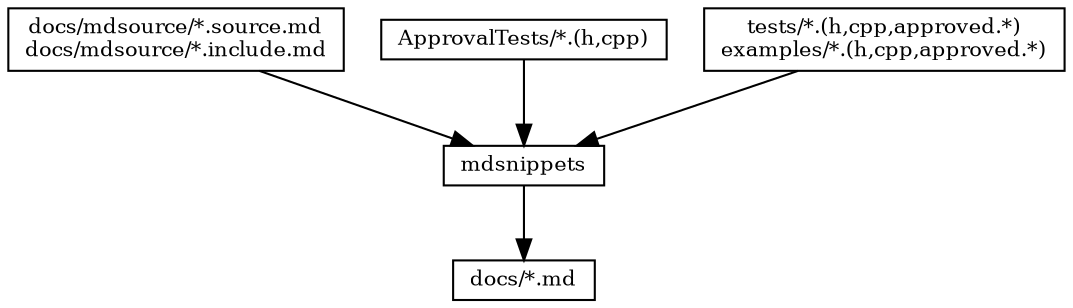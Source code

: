 digraph mdsnippets_flow {
    rankdir = "TB"
    node [fontsize = 10, shape = box, height = 0.25]
    edge [fontsize = 10]

    "mdsnippets"

    "docs_mdsource_md" [label = "docs/mdsource/*.source.md\ndocs/mdsource/*.include.md"]
    "docs_mdsource_md" -> "mdsnippets"

    "ApprovalTests" [label = "ApprovalTests/*.(h,cpp)"]
    "ApprovalTests" -> "mdsnippets"

    "tests_source" [label = "tests/*.(h,cpp,approved.*)\nexamples/*.(h,cpp,approved.*)"]
    "tests_source" -> "mdsnippets"

    "docs_md" [label = "docs/*.md"]
    "mdsnippets" -> "docs_md"
}
